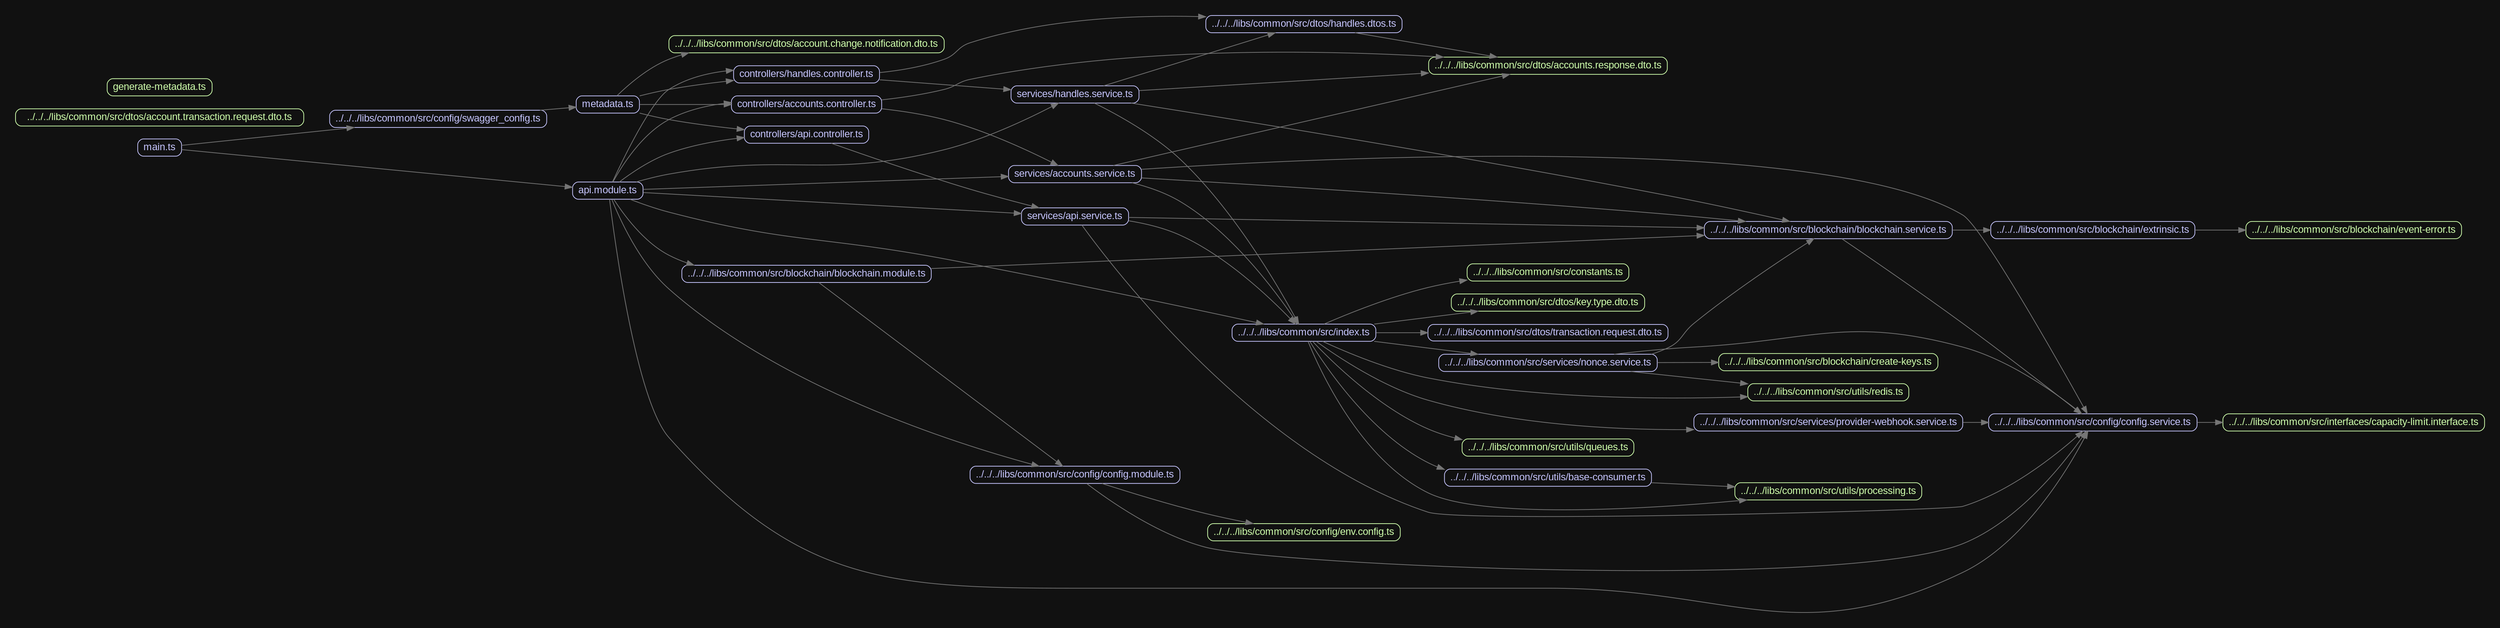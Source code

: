 digraph G {
	graph [bb="0,0,3239.5,839.77",
		bgcolor="#111111",
		layout=dot,
		overlap=false,
		pad=0.3,
		rankdir=LR
	];
	node [color="#c6c5fe",
		fontcolor="#c6c5fe",
		fontname=Arial,
		fontsize="14px",
		height=0,
		label="\N",
		shape=box,
		style=rounded
	];
	edge [color="#757575"];
	"../../../libs/common/src/blockchain/blockchain.module.ts"	[height=0.32986,
		pos="842,479.89",
		width=4.816];
	"../../../libs/common/src/blockchain/blockchain.service.ts"	[height=0.32986,
		pos="2328.4,540.89",
		width=4.7847];
	"../../../libs/common/src/blockchain/blockchain.module.ts" -> "../../../libs/common/src/blockchain/blockchain.service.ts"	[pos="e,2155.8,533.84 1015.8,486.99 1298.1,498.6 1855.6,521.5 2144.3,533.37"];
	"../../../libs/common/src/config/config.module.ts"	[height=0.32986,
		pos="1214.6,199.89",
		width=4.0451];
	"../../../libs/common/src/blockchain/blockchain.module.ts" -> "../../../libs/common/src/config/config.module.ts"	[pos="e,1197.3,212.19 858.93,467.86 916.89,424.07 1116.9,272.96 1188.2,219.12"];
	"../../../libs/common/src/blockchain/extrinsic.ts"	[height=0.32986,
		pos="2695.8,540.89",
		width=3.941];
	"../../../libs/common/src/blockchain/blockchain.service.ts" -> "../../../libs/common/src/blockchain/extrinsic.ts"	[pos="e,2553.6,540.89 2501.1,540.89 2514.8,540.89 2528.7,540.89 2542.3,540.89"];
	"../../../libs/common/src/config/config.service.ts"	[height=0.32986,
		pos="2695.8,272.89",
		width=4.0139];
	"../../../libs/common/src/blockchain/blockchain.service.ts" -> "../../../libs/common/src/config/config.service.ts"	[pos="e,2679.6,284.94 2347.5,528.61 2381,505.85 2454.6,455.38 2515.2,410.89 2571.7,369.45 2636.6,318.82 2670.8,291.88"];
	"../../../libs/common/src/config/config.module.ts" -> "../../../libs/common/src/config/config.service.ts"	[pos="e,2686.9,260.78 1230.9,187.73 1260.6,164.91 1329.1,116.38 1396.2,98.893 1500.2,71.814 2314.2,23.462 2515.2,103.89 2591.1,134.25 \
2653.7,213.34 2680.6,251.58"];
	"../../../libs/common/src/config/env.config.ts"	[color="#cfffac",
		fontcolor="#cfffac",
		height=0.32986,
		pos="1532.5,119.89",
		width=3.7118];
	"../../../libs/common/src/config/config.module.ts" -> "../../../libs/common/src/config/env.config.ts"	[pos="e,1460,132.25 1252.7,187.62 1289,175.88 1346,158.2 1396.2,145.89 1413.1,141.76 1431.3,137.88 1448.7,134.45"];
	"../../../libs/common/src/blockchain/event-error.ts"	[color="#cfffac",
		fontcolor="#cfffac",
		height=0.32986,
		pos="3057.9,540.89",
		width=4.1597];
	"../../../libs/common/src/blockchain/extrinsic.ts" -> "../../../libs/common/src/blockchain/event-error.ts"	[pos="e,2907.7,540.89 2838,540.89 2857.2,540.89 2876.9,540.89 2896.3,540.89"];
	"../../../libs/common/src/interfaces/capacity-limit.interface.ts"	[color="#cfffac",
		fontcolor="#cfffac",
		height=0.32986,
		pos="3057.9,272.89",
		width=5.0451];
	"../../../libs/common/src/config/config.service.ts" -> "../../../libs/common/src/interfaces/capacity-limit.interface.ts"	[pos="e,2876,272.89 2840.6,272.89 2848.6,272.89 2856.6,272.89 2864.6,272.89"];
	"../../../libs/common/src/blockchain/create-keys.ts"	[color="#cfffac",
		fontcolor="#cfffac",
		height=0.32986,
		pos="2328.4,356.89",
		width=4.2222];
	"../../../libs/common/src/config/swagger_config.ts"	[height=0.32986,
		pos="331.5,695.89",
		width=4.1806];
	"metadata.ts"	[height=0.32986,
		pos="566.5,715.89",
		width=1.2118];
	"../../../libs/common/src/config/swagger_config.ts" -> "metadata.ts"	[pos="e,522.45,712.2 476.42,708.25 488.62,709.29 500.4,710.31 511.18,711.23"];
	"../../../libs/common/src/dtos/account.change.notification.dto.ts"	[color="#cfffac",
		fontcolor="#cfffac",
		height=0.32986,
		pos="842,799.89",
		width=5.3056];
	"metadata.ts" -> "../../../libs/common/src/dtos/account.change.notification.dto.ts"	[pos="e,677.38,787.62 579.19,728.07 594.26,742.88 621.97,767.36 651,778.89 656.04,780.89 661.2,782.73 666.46,784.4"];
	"controllers/accounts.controller.ts"	[height=0.32986,
		pos="842,715.89",
		width=2.8993];
	"metadata.ts" -> "controllers/accounts.controller.ts"	[pos="e,737.14,715.89 610.54,715.89 641.54,715.89 684.94,715.89 725.72,715.89"];
	"controllers/api.controller.ts"	[height=0.32986,
		pos="842,673.89",
		width=2.3993];
	"metadata.ts" -> "controllers/api.controller.ts"	[pos="e,755.52,680.84 610.59,703.86 623.51,700.58 637.76,697.28 651,694.89 681.12,689.47 714.19,685.23 744.19,682.02"];
	"controllers/handles.controller.ts"	[height=0.32986,
		pos="842,757.89",
		width=2.8056];
	"metadata.ts" -> "controllers/handles.controller.ts"	[pos="e,740.54,749.37 610.59,727.92 623.51,731.2 637.76,734.51 651,736.89 676.18,741.43 703.42,745.14 729.21,748.11"];
	"../../../libs/common/src/constants.ts"	[color="#cfffac",
		fontcolor="#cfffac",
		height=0.32986,
		pos="1905.1,481.89",
		width=3.1181];
	"../../../libs/common/src/dtos/account.transaction.request.dto.ts"	[color="#cfffac",
		fontcolor="#cfffac",
		height=0.32986,
		pos="1905.1,439.89",
		width=5.566];
	"../../../libs/common/src/dtos/accounts.response.dto.ts"	[color="#cfffac",
		fontcolor="#cfffac",
		height=0.32986,
		pos="1905.1,769.89",
		width=3.7847];
	"../../../libs/common/src/dtos/handles.dtos.ts"	[height=0.32986,
		pos="1532.5,827.89",
		width=3.7847];
	"../../../libs/common/src/dtos/handles.dtos.ts" -> "../../../libs/common/src/dtos/accounts.response.dto.ts"	[pos="e,1825.2,782.25 1612.6,815.52 1671.6,806.28 1752.4,793.64 1813.9,784.01"];
	"../../../libs/common/src/dtos/key.type.dto.ts"	[color="#cfffac",
		fontcolor="#cfffac",
		height=0.32986,
		pos="1905.1,397.89",
		width=3.7222];
	"../../../libs/common/src/index.ts"	[height=0.32986,
		pos="1532.5,397.89",
		width=2.7639];
	"../../../libs/common/src/index.ts" -> "../../../libs/common/src/constants.ts"	[pos="e,1792.6,475.06 1560.4,410.18 1593.6,424.77 1652.1,448.65 1704.8,460.89 1729.3,466.6 1755.8,470.76 1781.3,473.79"];
	"../../../libs/common/src/index.ts" -> "../../../libs/common/src/dtos/transaction.request.dto.ts"	[pos="e,1783.6,427.54 1631.7,410.23 1655.6,413.15 1681.1,416.2 1704.8,418.89 1726.6,421.38 1749.7,423.92 1772.3,426.33"];
	"../../../libs/common/src/index.ts" -> "../../../libs/common/src/dtos/key.type.dto.ts"	[pos="e,1770.7,397.89 1632.3,397.89 1671.3,397.89 1716.9,397.89 1759.4,397.89"];
	"../../../libs/common/src/services/nonce.service.ts"	[height=0.32986,
		pos="1905.1,355.89",
		width=4.2118];
	"../../../libs/common/src/index.ts" -> "../../../libs/common/src/services/nonce.service.ts"	[pos="e,1783.6,368.25 1631.7,385.56 1655.6,382.64 1681.1,379.59 1704.8,376.89 1726.6,374.41 1749.7,371.87 1772.3,369.46"];
	"../../../libs/common/src/services/provider-webhook.service.ts"	[height=0.32986,
		pos="2328.4,272.89",
		width=5.191];
	"../../../libs/common/src/index.ts" -> "../../../libs/common/src/services/provider-webhook.service.ts"	[pos="e,2141.3,271.75 1548.9,385.8 1577.6,364.05 1642,318.94 1704.8,300.89 1781.8,278.73 1978.2,272.84 2130,271.81"];
	"../../../libs/common/src/utils/base-consumer.ts"	[height=0.32986,
		pos="1905.1,195.89",
		width=3.9931];
	"../../../libs/common/src/index.ts" -> "../../../libs/common/src/utils/base-consumer.ts"	[pos="e,1760.9,198.56 1540.5,385.88 1560.8,352.24 1623.7,256.95 1704.8,216.89 1718.9,209.91 1734.3,204.74 1750,200.96"];
	"../../../libs/common/src/utils/processing.ts"	[color="#cfffac",
		fontcolor="#cfffac",
		height=0.32986,
		pos="2328.4,176.89",
		width=3.6076];
	"../../../libs/common/src/index.ts" -> "../../../libs/common/src/utils/processing.ts"	[pos="e,2212.6,164.54 1538.2,385.58 1554.3,345.88 1611.1,221.08 1704.8,174.89 1788.9,133.41 2045.2,149.11 2201.5,163.51"];
	"../../../libs/common/src/utils/queues.ts"	[color="#cfffac",
		fontcolor="#cfffac",
		height=0.32986,
		pos="1905.1,237.89",
		width=3.316];
	"../../../libs/common/src/index.ts" -> "../../../libs/common/src/utils/queues.ts"	[pos="e,1785.4,242.86 1544.5,385.65 1569.8,358.45 1635.1,293.07 1704.8,263.89 1726.4,254.81 1750.5,248.7 1774.2,244.64"];
	"../../../libs/common/src/utils/redis.ts"	[color="#cfffac",
		fontcolor="#cfffac",
		height=0.32986,
		pos="2328.4,314.89",
		width=3.1076];
	"../../../libs/common/src/index.ts" -> "../../../libs/common/src/utils/redis.ts"	[pos="e,2216.2,307.86 1558.9,385.62 1591.7,370.46 1651,345.37 1704.8,334.89 1875.9,301.56 2078.5,302.28 2205,307.39"];
	"../../../libs/common/src/services/nonce.service.ts" -> "../../../libs/common/src/blockchain/blockchain.service.ts"	[pos="e,2308,528.67 2057,361.14 2073.8,364.82 2090.3,369.92 2105.5,376.89 2125.5,386.09 2124.4,396.99 2141.5,410.89 2194.6,454.16 2261.4,\
498.65 2298.7,522.73"];
	"../../../libs/common/src/services/nonce.service.ts" -> "../../../libs/common/src/config/config.service.ts"	[pos="e,2680.2,285.16 2022.4,368.26 2172.6,382.83 2425.6,402.18 2515.2,377.89 2576.8,361.22 2638.8,317.59 2671.4,292.13"];
	"../../../libs/common/src/services/nonce.service.ts" -> "../../../libs/common/src/blockchain/create-keys.ts"	[pos="e,2176.1,356.53 2057,356.25 2092,356.33 2129.3,356.42 2164.7,356.51"];
	"../../../libs/common/src/services/nonce.service.ts" -> "../../../libs/common/src/utils/redis.ts"	[pos="e,2216,325.73 2033.1,343.54 2087.5,338.24 2150.8,332.08 2204.7,326.84"];
	"../../../libs/common/src/services/provider-webhook.service.ts" -> "../../../libs/common/src/config/config.service.ts"	[pos="e,2550.9,272.89 2515.5,272.89 2523.6,272.89 2531.7,272.89 2539.7,272.89"];
	"../../../libs/common/src/utils/base-consumer.ts" -> "../../../libs/common/src/utils/processing.ts"	[pos="e,2198,182.73 2049.3,189.43 2093.7,187.43 2142.4,185.23 2186.6,183.24"];
	"api.module.ts"	[height=0.32986,
		pos="566.5,595.89",
		width=1.3472];
	"api.module.ts" -> "../../../libs/common/src/blockchain/blockchain.module.ts"	[pos="e,684.78,492.25 574.72,583.81 587.38,563.83 615.64,524.28 651,505.89 658.31,502.09 665.98,498.78 673.88,495.91"];
	"api.module.ts" -> "../../../libs/common/src/config/config.module.ts"	[pos="e,1163.8,212.16 572.07,583.63 582.38,557.46 609.81,495.57 651,458.89 804.35,322.36 1041.9,245.41 1152.8,215.12"];
	"api.module.ts" -> "../../../libs/common/src/config/config.service.ts"	[pos="e,2689.3,260.76 568.95,583.52 575.65,528.14 605.31,303.37 651,251.89 828.16,52.263 946.72,41.893 1213.6,41.893 1213.6,41.893 1213.6,\
41.893 1906.1,41.893 2176.9,41.893 2271.5,-61.147 2515.2,56.893 2601.8,98.812 2661.5,204.36 2684.4,250.6"];
	"api.module.ts" -> "../../../libs/common/src/index.ts"	[pos="e,1475.2,410.2 597.63,583.61 613.33,577.59 632.97,570.63 651,565.89 817.57,522.16 863.76,532.77 1033,500.89 1187.6,471.78 1368.2,\
433.35 1463.9,412.64"];
	"api.module.ts" -> "controllers/accounts.controller.ts"	[pos="e,737.19,718.49 573.77,608.23 585.57,629.99 613.31,674.78 651,694.89 673.7,707 700.08,713.71 725.82,717.16"];
	"api.module.ts" -> "controllers/api.controller.ts"	[pos="e,755.46,669.87 582.78,608.2 598.78,620.4 625.14,638.56 651,647.89 680.42,658.52 713.84,664.84 744.36,668.6"];
	"api.module.ts" -> "controllers/handles.controller.ts"	[pos="e,740.53,763.63 572.99,608.11 587.31,639.39 626.38,721 651,736.89 674.04,751.76 701.99,759.22 729.3,762.5"];
	"services/accounts.service.ts"	[height=0.32986,
		pos="1214.6,618.89",
		width=2.5556];
	"api.module.ts" -> "services/accounts.service.ts"	[pos="e,1122.3,615.64 615.27,597.59 719.52,601.3 969.4,610.2 1111.1,615.24"];
	"services/api.service.ts"	[height=0.32986,
		pos="1214.6,559.89",
		width=2.0556];
	"api.module.ts" -> "services/api.service.ts"	[pos="e,1140.4,563.97 615.27,593.23 724.1,587.17 991.64,572.26 1129.1,564.6"];
	"services/handles.service.ts"	[height=0.32986,
		pos="1214.6,729.89",
		width=2.4618];
	"api.module.ts" -> "services/handles.service.ts"	[pos="e,1191.3,717.66 606.67,608.25 620.54,612.21 636.35,616.25 651,618.89 818.73,649.2 867.68,611.41 1033,652.89 1087.1,666.47 1145.8,\
694.13 1181.1,712.34"];
	"controllers/accounts.controller.ts" -> "../../../libs/common/src/dtos/accounts.response.dto.ts"	[pos="e,1768.7,781.52 946.41,722.38 974.74,725.49 1005.3,730.1 1033,736.89 1049.7,740.98 1052.2,747.44 1069,750.89 1306.1,799.52 1589.1,\
792.81 1757.3,782.26"];
	"controllers/accounts.controller.ts" -> "services/accounts.service.ts"	[pos="e,1190.4,631.23 946.54,709.9 974.87,706.79 1005.4,702.07 1033,694.89 1086.4,681.02 1144.7,654.21 1180.2,636.43"];
	"controllers/api.controller.ts" -> "services/api.service.ts"	[pos="e,1163.2,572.25 877.23,661.58 921.3,645.91 1000.4,618.42 1069,597.89 1096.1,589.79 1126.3,581.71 1152.1,575.09"];
	"controllers/handles.controller.ts" -> "../../../libs/common/src/dtos/handles.dtos.ts"	[pos="e,1395.9,838.11 943.04,760.34 972.64,763.34 1004.7,768.9 1033,778.89 1050.9,785.21 1050.9,796.06 1069,801.89 1170.8,834.78 1291.8,\
840.5 1384.4,838.41"];
	"controllers/handles.controller.ts" -> "services/handles.service.ts"	[pos="e,1125.6,736.55 943.3,750.32 996.32,746.31 1061.2,741.41 1114.1,737.41"];
	"services/accounts.service.ts" -> "../../../libs/common/src/blockchain/blockchain.service.ts"	[pos="e,2203.9,553.25 1307,613.96 1468.3,605.05 1814,585.02 2105.5,561.89 2133.7,559.66 2163.8,556.99 2192.6,554.31"];
	"services/accounts.service.ts" -> "../../../libs/common/src/config/config.service.ts"	[pos="e,2688,285.22 1306.7,625.87 1567.7,644.18 2312.1,684.14 2515.2,561.89 2541.9,545.85 2646.4,360.26 2682.4,295.23"];
	"services/accounts.service.ts" -> "../../../libs/common/src/dtos/accounts.response.dto.ts"	[pos="e,1848,757.58 1272,631.25 1397.9,658.86 1701.5,725.46 1837,755.16"];
	"services/accounts.service.ts" -> "../../../libs/common/src/index.ts"	[pos="e,1523.9,409.89 1294.6,606.59 1316.9,600.93 1340.4,592.73 1360.2,580.89 1431.6,538.34 1491.8,457.46 1517.8,419.1"];
	"services/api.service.ts" -> "../../../libs/common/src/blockchain/blockchain.service.ts"	[pos="e,2155.8,543.83 1289,558.64 1461.2,555.7 1895.5,548.27 2144.5,544.02"];
	"services/api.service.ts" -> "../../../libs/common/src/config/config.service.ts"	[pos="e,2681.7,260.59 1224.1,547.81 1266.7,488.18 1465.5,224.81 1704.8,144.89 1875.6,87.821 2343.3,102.28 2515.2,155.89 2578.9,175.75 \
2641.5,225.18 2673.2,253.03"];
	"services/api.service.ts" -> "../../../libs/common/src/index.ts"	[pos="e,1520.4,410.08 1289.1,553.82 1312.6,550.03 1338.2,543.88 1360.2,533.89 1423.2,505.43 1483.2,448.68 1512.6,418.26"];
	"services/handles.service.ts" -> "../../../libs/common/src/blockchain/blockchain.service.ts"	[pos="e,2276,553.18 1303.7,717.86 1463.8,695.58 1813.1,645.12 2105.5,589.89 2159.5,579.69 2220.5,566.07 2264.8,555.78"];
	"services/handles.service.ts" -> "../../../libs/common/src/dtos/accounts.response.dto.ts"	[pos="e,1768.5,762.01 1303.5,735 1417.9,741.64 1619.2,753.34 1757,761.35"];
	"services/handles.service.ts" -> "../../../libs/common/src/dtos/handles.dtos.ts"	[pos="e,1491.7,815.55 1255.3,742.21 1312.5,759.96 1418.2,792.73 1480.9,812.2"];
	"services/handles.service.ts" -> "../../../libs/common/src/index.ts"	[pos="e,1525.1,410.25 1241.8,717.65 1272.5,702.41 1323.9,674.17 1360.2,639.89 1433.6,570.75 1495,465.76 1519.7,420.24"];
	"generate-metadata.ts"	[color="#cfffac",
		fontcolor="#cfffac",
		height=0.32986,
		pos="72.5,697.89",
		width=2.0139];
	"main.ts"	[height=0.32986,
		pos="72.5,655.89",
		width=0.83681];
	"main.ts" -> "../../../libs/common/src/config/swagger_config.ts"	[pos="e,251.03,683.52 102.98,660.48 136.18,665.65 191.76,674.3 239.67,681.76"];
	"main.ts" -> "api.module.ts"	[pos="e,517.63,601.73 102.8,652.32 181.84,642.68 400.59,616 506.51,603.09"];
}

